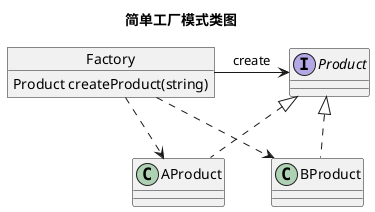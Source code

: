 @startuml
title 简单工厂模式类图

interface Product
class AProduct
class BProduct
object Factory {
    Product createProduct(string)
}

Product <|.. AProduct
Product <|.. BProduct
Factory -> Product: create
Factory ..> AProduct
Factory ..> BProduct
@enduml